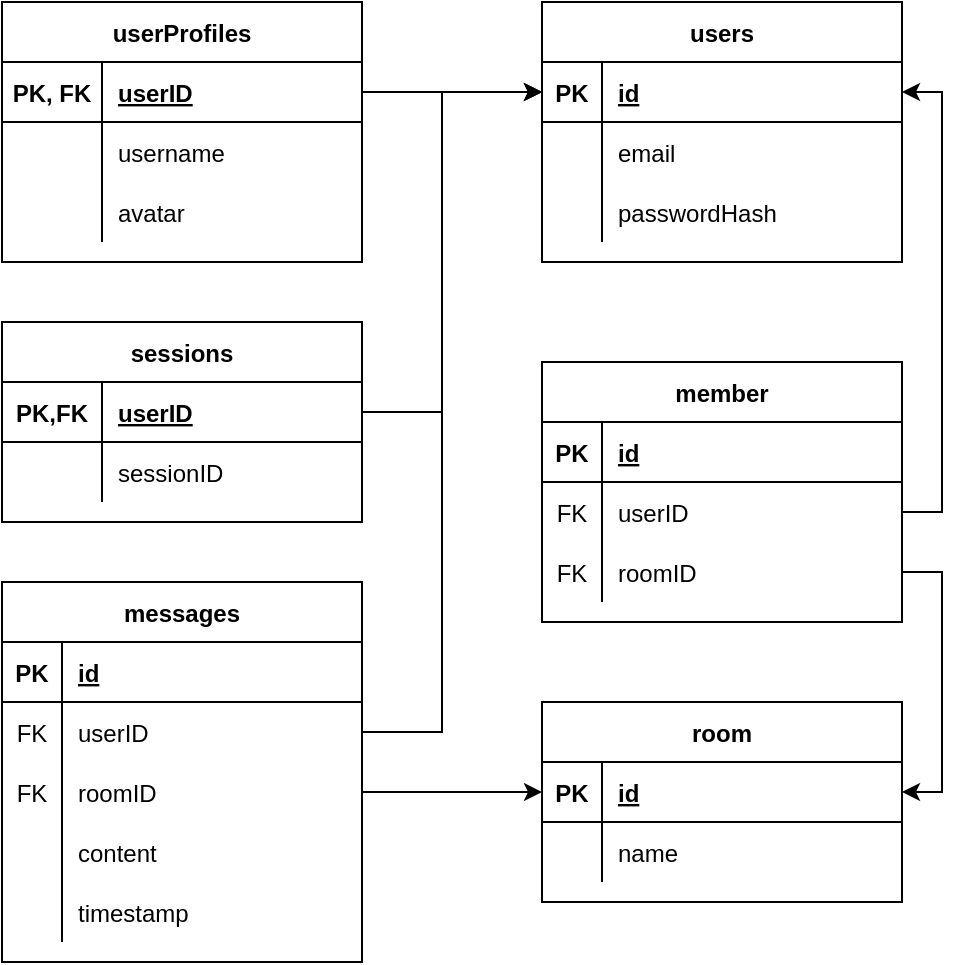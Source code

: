 <mxfile version="14.8.3" type="github">
  <diagram id="ZwsZUsR-mzAsDfWwJFPw" name="Page-1">
    <mxGraphModel dx="764" dy="724" grid="1" gridSize="10" guides="1" tooltips="1" connect="1" arrows="1" fold="1" page="1" pageScale="1" pageWidth="2000" pageHeight="2000" math="0" shadow="0">
      <root>
        <mxCell id="0" />
        <mxCell id="1" parent="0" />
        <mxCell id="ZjNlDfGCL4XbMdMNOu2x-1" value="users" style="shape=table;startSize=30;container=1;collapsible=1;childLayout=tableLayout;fixedRows=1;rowLines=0;fontStyle=1;align=center;resizeLast=1;" parent="1" vertex="1">
          <mxGeometry x="310" y="40" width="180" height="130" as="geometry" />
        </mxCell>
        <mxCell id="ZjNlDfGCL4XbMdMNOu2x-2" value="" style="shape=partialRectangle;collapsible=0;dropTarget=0;pointerEvents=0;fillColor=none;top=0;left=0;bottom=1;right=0;points=[[0,0.5],[1,0.5]];portConstraint=eastwest;" parent="ZjNlDfGCL4XbMdMNOu2x-1" vertex="1">
          <mxGeometry y="30" width="180" height="30" as="geometry" />
        </mxCell>
        <mxCell id="ZjNlDfGCL4XbMdMNOu2x-3" value="PK" style="shape=partialRectangle;connectable=0;fillColor=none;top=0;left=0;bottom=0;right=0;fontStyle=1;overflow=hidden;" parent="ZjNlDfGCL4XbMdMNOu2x-2" vertex="1">
          <mxGeometry width="30" height="30" as="geometry" />
        </mxCell>
        <mxCell id="ZjNlDfGCL4XbMdMNOu2x-4" value="id" style="shape=partialRectangle;connectable=0;fillColor=none;top=0;left=0;bottom=0;right=0;align=left;spacingLeft=6;fontStyle=5;overflow=hidden;" parent="ZjNlDfGCL4XbMdMNOu2x-2" vertex="1">
          <mxGeometry x="30" width="150" height="30" as="geometry" />
        </mxCell>
        <mxCell id="ZjNlDfGCL4XbMdMNOu2x-5" value="" style="shape=partialRectangle;collapsible=0;dropTarget=0;pointerEvents=0;fillColor=none;top=0;left=0;bottom=0;right=0;points=[[0,0.5],[1,0.5]];portConstraint=eastwest;" parent="ZjNlDfGCL4XbMdMNOu2x-1" vertex="1">
          <mxGeometry y="60" width="180" height="30" as="geometry" />
        </mxCell>
        <mxCell id="ZjNlDfGCL4XbMdMNOu2x-6" value="" style="shape=partialRectangle;connectable=0;fillColor=none;top=0;left=0;bottom=0;right=0;editable=1;overflow=hidden;" parent="ZjNlDfGCL4XbMdMNOu2x-5" vertex="1">
          <mxGeometry width="30" height="30" as="geometry" />
        </mxCell>
        <mxCell id="ZjNlDfGCL4XbMdMNOu2x-7" value="email" style="shape=partialRectangle;connectable=0;fillColor=none;top=0;left=0;bottom=0;right=0;align=left;spacingLeft=6;overflow=hidden;" parent="ZjNlDfGCL4XbMdMNOu2x-5" vertex="1">
          <mxGeometry x="30" width="150" height="30" as="geometry" />
        </mxCell>
        <mxCell id="ZjNlDfGCL4XbMdMNOu2x-8" value="" style="shape=partialRectangle;collapsible=0;dropTarget=0;pointerEvents=0;fillColor=none;top=0;left=0;bottom=0;right=0;points=[[0,0.5],[1,0.5]];portConstraint=eastwest;" parent="ZjNlDfGCL4XbMdMNOu2x-1" vertex="1">
          <mxGeometry y="90" width="180" height="30" as="geometry" />
        </mxCell>
        <mxCell id="ZjNlDfGCL4XbMdMNOu2x-9" value="" style="shape=partialRectangle;connectable=0;fillColor=none;top=0;left=0;bottom=0;right=0;editable=1;overflow=hidden;" parent="ZjNlDfGCL4XbMdMNOu2x-8" vertex="1">
          <mxGeometry width="30" height="30" as="geometry" />
        </mxCell>
        <mxCell id="ZjNlDfGCL4XbMdMNOu2x-10" value="passwordHash" style="shape=partialRectangle;connectable=0;fillColor=none;top=0;left=0;bottom=0;right=0;align=left;spacingLeft=6;overflow=hidden;" parent="ZjNlDfGCL4XbMdMNOu2x-8" vertex="1">
          <mxGeometry x="30" width="150" height="30" as="geometry" />
        </mxCell>
        <mxCell id="ZjNlDfGCL4XbMdMNOu2x-15" value="userProfiles" style="shape=table;startSize=30;container=1;collapsible=1;childLayout=tableLayout;fixedRows=1;rowLines=0;fontStyle=1;align=center;resizeLast=1;" parent="1" vertex="1">
          <mxGeometry x="40" y="40" width="180" height="130" as="geometry" />
        </mxCell>
        <mxCell id="ZjNlDfGCL4XbMdMNOu2x-16" value="" style="shape=partialRectangle;collapsible=0;dropTarget=0;pointerEvents=0;fillColor=none;top=0;left=0;bottom=1;right=0;points=[[0,0.5],[1,0.5]];portConstraint=eastwest;" parent="ZjNlDfGCL4XbMdMNOu2x-15" vertex="1">
          <mxGeometry y="30" width="180" height="30" as="geometry" />
        </mxCell>
        <mxCell id="ZjNlDfGCL4XbMdMNOu2x-17" value="PK, FK" style="shape=partialRectangle;connectable=0;fillColor=none;top=0;left=0;bottom=0;right=0;fontStyle=1;overflow=hidden;" parent="ZjNlDfGCL4XbMdMNOu2x-16" vertex="1">
          <mxGeometry width="50" height="30" as="geometry" />
        </mxCell>
        <mxCell id="ZjNlDfGCL4XbMdMNOu2x-18" value="userID" style="shape=partialRectangle;connectable=0;fillColor=none;top=0;left=0;bottom=0;right=0;align=left;spacingLeft=6;fontStyle=5;overflow=hidden;" parent="ZjNlDfGCL4XbMdMNOu2x-16" vertex="1">
          <mxGeometry x="50" width="130" height="30" as="geometry" />
        </mxCell>
        <mxCell id="ZjNlDfGCL4XbMdMNOu2x-19" value="" style="shape=partialRectangle;collapsible=0;dropTarget=0;pointerEvents=0;fillColor=none;top=0;left=0;bottom=0;right=0;points=[[0,0.5],[1,0.5]];portConstraint=eastwest;" parent="ZjNlDfGCL4XbMdMNOu2x-15" vertex="1">
          <mxGeometry y="60" width="180" height="30" as="geometry" />
        </mxCell>
        <mxCell id="ZjNlDfGCL4XbMdMNOu2x-20" value="" style="shape=partialRectangle;connectable=0;fillColor=none;top=0;left=0;bottom=0;right=0;editable=1;overflow=hidden;" parent="ZjNlDfGCL4XbMdMNOu2x-19" vertex="1">
          <mxGeometry width="50" height="30" as="geometry" />
        </mxCell>
        <mxCell id="ZjNlDfGCL4XbMdMNOu2x-21" value="username" style="shape=partialRectangle;connectable=0;fillColor=none;top=0;left=0;bottom=0;right=0;align=left;spacingLeft=6;overflow=hidden;" parent="ZjNlDfGCL4XbMdMNOu2x-19" vertex="1">
          <mxGeometry x="50" width="130" height="30" as="geometry" />
        </mxCell>
        <mxCell id="ZjNlDfGCL4XbMdMNOu2x-22" value="" style="shape=partialRectangle;collapsible=0;dropTarget=0;pointerEvents=0;fillColor=none;top=0;left=0;bottom=0;right=0;points=[[0,0.5],[1,0.5]];portConstraint=eastwest;" parent="ZjNlDfGCL4XbMdMNOu2x-15" vertex="1">
          <mxGeometry y="90" width="180" height="30" as="geometry" />
        </mxCell>
        <mxCell id="ZjNlDfGCL4XbMdMNOu2x-23" value="" style="shape=partialRectangle;connectable=0;fillColor=none;top=0;left=0;bottom=0;right=0;editable=1;overflow=hidden;" parent="ZjNlDfGCL4XbMdMNOu2x-22" vertex="1">
          <mxGeometry width="50" height="30" as="geometry" />
        </mxCell>
        <mxCell id="ZjNlDfGCL4XbMdMNOu2x-24" value="avatar" style="shape=partialRectangle;connectable=0;fillColor=none;top=0;left=0;bottom=0;right=0;align=left;spacingLeft=6;overflow=hidden;" parent="ZjNlDfGCL4XbMdMNOu2x-22" vertex="1">
          <mxGeometry x="50" width="130" height="30" as="geometry" />
        </mxCell>
        <mxCell id="ZjNlDfGCL4XbMdMNOu2x-28" style="edgeStyle=orthogonalEdgeStyle;rounded=0;orthogonalLoop=1;jettySize=auto;html=1;entryX=0;entryY=0.5;entryDx=0;entryDy=0;" parent="1" source="ZjNlDfGCL4XbMdMNOu2x-16" target="ZjNlDfGCL4XbMdMNOu2x-2" edge="1">
          <mxGeometry relative="1" as="geometry" />
        </mxCell>
        <mxCell id="-qJ0LViPhIPI3i-gh9V_-6" value="sessions" style="shape=table;startSize=30;container=1;collapsible=1;childLayout=tableLayout;fixedRows=1;rowLines=0;fontStyle=1;align=center;resizeLast=1;" parent="1" vertex="1">
          <mxGeometry x="40" y="200" width="180" height="100" as="geometry" />
        </mxCell>
        <mxCell id="-qJ0LViPhIPI3i-gh9V_-7" value="" style="shape=partialRectangle;collapsible=0;dropTarget=0;pointerEvents=0;fillColor=none;top=0;left=0;bottom=1;right=0;points=[[0,0.5],[1,0.5]];portConstraint=eastwest;" parent="-qJ0LViPhIPI3i-gh9V_-6" vertex="1">
          <mxGeometry y="30" width="180" height="30" as="geometry" />
        </mxCell>
        <mxCell id="-qJ0LViPhIPI3i-gh9V_-8" value="PK,FK" style="shape=partialRectangle;connectable=0;fillColor=none;top=0;left=0;bottom=0;right=0;fontStyle=1;overflow=hidden;" parent="-qJ0LViPhIPI3i-gh9V_-7" vertex="1">
          <mxGeometry width="50" height="30" as="geometry" />
        </mxCell>
        <mxCell id="-qJ0LViPhIPI3i-gh9V_-9" value="userID" style="shape=partialRectangle;connectable=0;fillColor=none;top=0;left=0;bottom=0;right=0;align=left;spacingLeft=6;fontStyle=5;overflow=hidden;" parent="-qJ0LViPhIPI3i-gh9V_-7" vertex="1">
          <mxGeometry x="50" width="130" height="30" as="geometry" />
        </mxCell>
        <mxCell id="-qJ0LViPhIPI3i-gh9V_-10" value="" style="shape=partialRectangle;collapsible=0;dropTarget=0;pointerEvents=0;fillColor=none;top=0;left=0;bottom=0;right=0;points=[[0,0.5],[1,0.5]];portConstraint=eastwest;" parent="-qJ0LViPhIPI3i-gh9V_-6" vertex="1">
          <mxGeometry y="60" width="180" height="30" as="geometry" />
        </mxCell>
        <mxCell id="-qJ0LViPhIPI3i-gh9V_-11" value="" style="shape=partialRectangle;connectable=0;fillColor=none;top=0;left=0;bottom=0;right=0;editable=1;overflow=hidden;" parent="-qJ0LViPhIPI3i-gh9V_-10" vertex="1">
          <mxGeometry width="50" height="30" as="geometry" />
        </mxCell>
        <mxCell id="-qJ0LViPhIPI3i-gh9V_-12" value="sessionID" style="shape=partialRectangle;connectable=0;fillColor=none;top=0;left=0;bottom=0;right=0;align=left;spacingLeft=6;overflow=hidden;" parent="-qJ0LViPhIPI3i-gh9V_-10" vertex="1">
          <mxGeometry x="50" width="130" height="30" as="geometry" />
        </mxCell>
        <mxCell id="-qJ0LViPhIPI3i-gh9V_-19" value="" style="edgeStyle=orthogonalEdgeStyle;rounded=0;orthogonalLoop=1;jettySize=auto;html=1;entryX=0;entryY=0.5;entryDx=0;entryDy=0;" parent="1" source="-qJ0LViPhIPI3i-gh9V_-7" target="ZjNlDfGCL4XbMdMNOu2x-2" edge="1">
          <mxGeometry relative="1" as="geometry">
            <mxPoint x="-40" y="85" as="targetPoint" />
            <Array as="points">
              <mxPoint x="260" y="245" />
              <mxPoint x="260" y="85" />
              <mxPoint x="310" y="85" />
            </Array>
          </mxGeometry>
        </mxCell>
        <mxCell id="OITFuhIWKAXIm_VxZnLY-1" value="room" style="shape=table;startSize=30;container=1;collapsible=1;childLayout=tableLayout;fixedRows=1;rowLines=0;fontStyle=1;align=center;resizeLast=1;" vertex="1" parent="1">
          <mxGeometry x="310" y="390" width="180" height="100" as="geometry" />
        </mxCell>
        <mxCell id="OITFuhIWKAXIm_VxZnLY-2" value="" style="shape=partialRectangle;collapsible=0;dropTarget=0;pointerEvents=0;fillColor=none;top=0;left=0;bottom=1;right=0;points=[[0,0.5],[1,0.5]];portConstraint=eastwest;" vertex="1" parent="OITFuhIWKAXIm_VxZnLY-1">
          <mxGeometry y="30" width="180" height="30" as="geometry" />
        </mxCell>
        <mxCell id="OITFuhIWKAXIm_VxZnLY-3" value="PK" style="shape=partialRectangle;connectable=0;fillColor=none;top=0;left=0;bottom=0;right=0;fontStyle=1;overflow=hidden;" vertex="1" parent="OITFuhIWKAXIm_VxZnLY-2">
          <mxGeometry width="30" height="30" as="geometry" />
        </mxCell>
        <mxCell id="OITFuhIWKAXIm_VxZnLY-4" value="id" style="shape=partialRectangle;connectable=0;fillColor=none;top=0;left=0;bottom=0;right=0;align=left;spacingLeft=6;fontStyle=5;overflow=hidden;" vertex="1" parent="OITFuhIWKAXIm_VxZnLY-2">
          <mxGeometry x="30" width="150" height="30" as="geometry" />
        </mxCell>
        <mxCell id="OITFuhIWKAXIm_VxZnLY-5" value="" style="shape=partialRectangle;collapsible=0;dropTarget=0;pointerEvents=0;fillColor=none;top=0;left=0;bottom=0;right=0;points=[[0,0.5],[1,0.5]];portConstraint=eastwest;" vertex="1" parent="OITFuhIWKAXIm_VxZnLY-1">
          <mxGeometry y="60" width="180" height="30" as="geometry" />
        </mxCell>
        <mxCell id="OITFuhIWKAXIm_VxZnLY-6" value="" style="shape=partialRectangle;connectable=0;fillColor=none;top=0;left=0;bottom=0;right=0;editable=1;overflow=hidden;" vertex="1" parent="OITFuhIWKAXIm_VxZnLY-5">
          <mxGeometry width="30" height="30" as="geometry" />
        </mxCell>
        <mxCell id="OITFuhIWKAXIm_VxZnLY-7" value="name" style="shape=partialRectangle;connectable=0;fillColor=none;top=0;left=0;bottom=0;right=0;align=left;spacingLeft=6;overflow=hidden;" vertex="1" parent="OITFuhIWKAXIm_VxZnLY-5">
          <mxGeometry x="30" width="150" height="30" as="geometry" />
        </mxCell>
        <mxCell id="OITFuhIWKAXIm_VxZnLY-14" value="messages" style="shape=table;startSize=30;container=1;collapsible=1;childLayout=tableLayout;fixedRows=1;rowLines=0;fontStyle=1;align=center;resizeLast=1;" vertex="1" parent="1">
          <mxGeometry x="40" y="330" width="180" height="190" as="geometry" />
        </mxCell>
        <mxCell id="OITFuhIWKAXIm_VxZnLY-15" value="" style="shape=partialRectangle;collapsible=0;dropTarget=0;pointerEvents=0;fillColor=none;top=0;left=0;bottom=1;right=0;points=[[0,0.5],[1,0.5]];portConstraint=eastwest;" vertex="1" parent="OITFuhIWKAXIm_VxZnLY-14">
          <mxGeometry y="30" width="180" height="30" as="geometry" />
        </mxCell>
        <mxCell id="OITFuhIWKAXIm_VxZnLY-16" value="PK" style="shape=partialRectangle;connectable=0;fillColor=none;top=0;left=0;bottom=0;right=0;fontStyle=1;overflow=hidden;" vertex="1" parent="OITFuhIWKAXIm_VxZnLY-15">
          <mxGeometry width="30" height="30" as="geometry" />
        </mxCell>
        <mxCell id="OITFuhIWKAXIm_VxZnLY-17" value="id" style="shape=partialRectangle;connectable=0;fillColor=none;top=0;left=0;bottom=0;right=0;align=left;spacingLeft=6;fontStyle=5;overflow=hidden;" vertex="1" parent="OITFuhIWKAXIm_VxZnLY-15">
          <mxGeometry x="30" width="150" height="30" as="geometry" />
        </mxCell>
        <mxCell id="OITFuhIWKAXIm_VxZnLY-18" value="" style="shape=partialRectangle;collapsible=0;dropTarget=0;pointerEvents=0;fillColor=none;top=0;left=0;bottom=0;right=0;points=[[0,0.5],[1,0.5]];portConstraint=eastwest;" vertex="1" parent="OITFuhIWKAXIm_VxZnLY-14">
          <mxGeometry y="60" width="180" height="30" as="geometry" />
        </mxCell>
        <mxCell id="OITFuhIWKAXIm_VxZnLY-19" value="FK" style="shape=partialRectangle;connectable=0;fillColor=none;top=0;left=0;bottom=0;right=0;editable=1;overflow=hidden;" vertex="1" parent="OITFuhIWKAXIm_VxZnLY-18">
          <mxGeometry width="30" height="30" as="geometry" />
        </mxCell>
        <mxCell id="OITFuhIWKAXIm_VxZnLY-20" value="userID" style="shape=partialRectangle;connectable=0;fillColor=none;top=0;left=0;bottom=0;right=0;align=left;spacingLeft=6;overflow=hidden;" vertex="1" parent="OITFuhIWKAXIm_VxZnLY-18">
          <mxGeometry x="30" width="150" height="30" as="geometry" />
        </mxCell>
        <mxCell id="OITFuhIWKAXIm_VxZnLY-21" value="" style="shape=partialRectangle;collapsible=0;dropTarget=0;pointerEvents=0;fillColor=none;top=0;left=0;bottom=0;right=0;points=[[0,0.5],[1,0.5]];portConstraint=eastwest;" vertex="1" parent="OITFuhIWKAXIm_VxZnLY-14">
          <mxGeometry y="90" width="180" height="30" as="geometry" />
        </mxCell>
        <mxCell id="OITFuhIWKAXIm_VxZnLY-22" value="FK" style="shape=partialRectangle;connectable=0;fillColor=none;top=0;left=0;bottom=0;right=0;editable=1;overflow=hidden;" vertex="1" parent="OITFuhIWKAXIm_VxZnLY-21">
          <mxGeometry width="30" height="30" as="geometry" />
        </mxCell>
        <mxCell id="OITFuhIWKAXIm_VxZnLY-23" value="roomID" style="shape=partialRectangle;connectable=0;fillColor=none;top=0;left=0;bottom=0;right=0;align=left;spacingLeft=6;overflow=hidden;" vertex="1" parent="OITFuhIWKAXIm_VxZnLY-21">
          <mxGeometry x="30" width="150" height="30" as="geometry" />
        </mxCell>
        <mxCell id="OITFuhIWKAXIm_VxZnLY-24" value="" style="shape=partialRectangle;collapsible=0;dropTarget=0;pointerEvents=0;fillColor=none;top=0;left=0;bottom=0;right=0;points=[[0,0.5],[1,0.5]];portConstraint=eastwest;" vertex="1" parent="OITFuhIWKAXIm_VxZnLY-14">
          <mxGeometry y="120" width="180" height="30" as="geometry" />
        </mxCell>
        <mxCell id="OITFuhIWKAXIm_VxZnLY-25" value="" style="shape=partialRectangle;connectable=0;fillColor=none;top=0;left=0;bottom=0;right=0;editable=1;overflow=hidden;" vertex="1" parent="OITFuhIWKAXIm_VxZnLY-24">
          <mxGeometry width="30" height="30" as="geometry" />
        </mxCell>
        <mxCell id="OITFuhIWKAXIm_VxZnLY-26" value="content" style="shape=partialRectangle;connectable=0;fillColor=none;top=0;left=0;bottom=0;right=0;align=left;spacingLeft=6;overflow=hidden;" vertex="1" parent="OITFuhIWKAXIm_VxZnLY-24">
          <mxGeometry x="30" width="150" height="30" as="geometry" />
        </mxCell>
        <mxCell id="OITFuhIWKAXIm_VxZnLY-57" value="" style="shape=partialRectangle;collapsible=0;dropTarget=0;pointerEvents=0;fillColor=none;top=0;left=0;bottom=0;right=0;points=[[0,0.5],[1,0.5]];portConstraint=eastwest;" vertex="1" parent="OITFuhIWKAXIm_VxZnLY-14">
          <mxGeometry y="150" width="180" height="30" as="geometry" />
        </mxCell>
        <mxCell id="OITFuhIWKAXIm_VxZnLY-58" value="" style="shape=partialRectangle;connectable=0;fillColor=none;top=0;left=0;bottom=0;right=0;editable=1;overflow=hidden;" vertex="1" parent="OITFuhIWKAXIm_VxZnLY-57">
          <mxGeometry width="30" height="30" as="geometry" />
        </mxCell>
        <mxCell id="OITFuhIWKAXIm_VxZnLY-59" value="timestamp" style="shape=partialRectangle;connectable=0;fillColor=none;top=0;left=0;bottom=0;right=0;align=left;spacingLeft=6;overflow=hidden;" vertex="1" parent="OITFuhIWKAXIm_VxZnLY-57">
          <mxGeometry x="30" width="150" height="30" as="geometry" />
        </mxCell>
        <mxCell id="OITFuhIWKAXIm_VxZnLY-27" style="edgeStyle=orthogonalEdgeStyle;rounded=0;orthogonalLoop=1;jettySize=auto;html=1;entryX=0;entryY=0.5;entryDx=0;entryDy=0;exitX=1;exitY=0.5;exitDx=0;exitDy=0;" edge="1" parent="1" source="OITFuhIWKAXIm_VxZnLY-18" target="ZjNlDfGCL4XbMdMNOu2x-2">
          <mxGeometry relative="1" as="geometry">
            <Array as="points">
              <mxPoint x="260" y="405" />
              <mxPoint x="260" y="85" />
            </Array>
          </mxGeometry>
        </mxCell>
        <mxCell id="OITFuhIWKAXIm_VxZnLY-28" style="edgeStyle=orthogonalEdgeStyle;rounded=0;orthogonalLoop=1;jettySize=auto;html=1;exitX=1;exitY=0.5;exitDx=0;exitDy=0;entryX=0;entryY=0.5;entryDx=0;entryDy=0;" edge="1" parent="1" source="OITFuhIWKAXIm_VxZnLY-21" target="OITFuhIWKAXIm_VxZnLY-2">
          <mxGeometry relative="1" as="geometry" />
        </mxCell>
        <mxCell id="OITFuhIWKAXIm_VxZnLY-42" value="member" style="shape=table;startSize=30;container=1;collapsible=1;childLayout=tableLayout;fixedRows=1;rowLines=0;fontStyle=1;align=center;resizeLast=1;" vertex="1" parent="1">
          <mxGeometry x="310" y="220" width="180" height="130" as="geometry" />
        </mxCell>
        <mxCell id="OITFuhIWKAXIm_VxZnLY-43" value="" style="shape=partialRectangle;collapsible=0;dropTarget=0;pointerEvents=0;fillColor=none;top=0;left=0;bottom=1;right=0;points=[[0,0.5],[1,0.5]];portConstraint=eastwest;" vertex="1" parent="OITFuhIWKAXIm_VxZnLY-42">
          <mxGeometry y="30" width="180" height="30" as="geometry" />
        </mxCell>
        <mxCell id="OITFuhIWKAXIm_VxZnLY-44" value="PK" style="shape=partialRectangle;connectable=0;fillColor=none;top=0;left=0;bottom=0;right=0;fontStyle=1;overflow=hidden;" vertex="1" parent="OITFuhIWKAXIm_VxZnLY-43">
          <mxGeometry width="30" height="30" as="geometry" />
        </mxCell>
        <mxCell id="OITFuhIWKAXIm_VxZnLY-45" value="id" style="shape=partialRectangle;connectable=0;fillColor=none;top=0;left=0;bottom=0;right=0;align=left;spacingLeft=6;fontStyle=5;overflow=hidden;" vertex="1" parent="OITFuhIWKAXIm_VxZnLY-43">
          <mxGeometry x="30" width="150" height="30" as="geometry" />
        </mxCell>
        <mxCell id="OITFuhIWKAXIm_VxZnLY-46" value="" style="shape=partialRectangle;collapsible=0;dropTarget=0;pointerEvents=0;fillColor=none;top=0;left=0;bottom=0;right=0;points=[[0,0.5],[1,0.5]];portConstraint=eastwest;" vertex="1" parent="OITFuhIWKAXIm_VxZnLY-42">
          <mxGeometry y="60" width="180" height="30" as="geometry" />
        </mxCell>
        <mxCell id="OITFuhIWKAXIm_VxZnLY-47" value="FK" style="shape=partialRectangle;connectable=0;fillColor=none;top=0;left=0;bottom=0;right=0;editable=1;overflow=hidden;" vertex="1" parent="OITFuhIWKAXIm_VxZnLY-46">
          <mxGeometry width="30" height="30" as="geometry" />
        </mxCell>
        <mxCell id="OITFuhIWKAXIm_VxZnLY-48" value="userID" style="shape=partialRectangle;connectable=0;fillColor=none;top=0;left=0;bottom=0;right=0;align=left;spacingLeft=6;overflow=hidden;" vertex="1" parent="OITFuhIWKAXIm_VxZnLY-46">
          <mxGeometry x="30" width="150" height="30" as="geometry" />
        </mxCell>
        <mxCell id="OITFuhIWKAXIm_VxZnLY-49" value="" style="shape=partialRectangle;collapsible=0;dropTarget=0;pointerEvents=0;fillColor=none;top=0;left=0;bottom=0;right=0;points=[[0,0.5],[1,0.5]];portConstraint=eastwest;" vertex="1" parent="OITFuhIWKAXIm_VxZnLY-42">
          <mxGeometry y="90" width="180" height="30" as="geometry" />
        </mxCell>
        <mxCell id="OITFuhIWKAXIm_VxZnLY-50" value="FK" style="shape=partialRectangle;connectable=0;fillColor=none;top=0;left=0;bottom=0;right=0;editable=1;overflow=hidden;" vertex="1" parent="OITFuhIWKAXIm_VxZnLY-49">
          <mxGeometry width="30" height="30" as="geometry" />
        </mxCell>
        <mxCell id="OITFuhIWKAXIm_VxZnLY-51" value="roomID" style="shape=partialRectangle;connectable=0;fillColor=none;top=0;left=0;bottom=0;right=0;align=left;spacingLeft=6;overflow=hidden;" vertex="1" parent="OITFuhIWKAXIm_VxZnLY-49">
          <mxGeometry x="30" width="150" height="30" as="geometry" />
        </mxCell>
        <mxCell id="OITFuhIWKAXIm_VxZnLY-55" style="edgeStyle=orthogonalEdgeStyle;rounded=0;orthogonalLoop=1;jettySize=auto;html=1;exitX=1;exitY=0.5;exitDx=0;exitDy=0;entryX=1;entryY=0.5;entryDx=0;entryDy=0;" edge="1" parent="1" source="OITFuhIWKAXIm_VxZnLY-46" target="ZjNlDfGCL4XbMdMNOu2x-2">
          <mxGeometry relative="1" as="geometry" />
        </mxCell>
        <mxCell id="OITFuhIWKAXIm_VxZnLY-56" style="edgeStyle=orthogonalEdgeStyle;rounded=0;orthogonalLoop=1;jettySize=auto;html=1;exitX=1;exitY=0.5;exitDx=0;exitDy=0;entryX=1;entryY=0.5;entryDx=0;entryDy=0;" edge="1" parent="1" source="OITFuhIWKAXIm_VxZnLY-49" target="OITFuhIWKAXIm_VxZnLY-2">
          <mxGeometry relative="1" as="geometry" />
        </mxCell>
      </root>
    </mxGraphModel>
  </diagram>
</mxfile>
